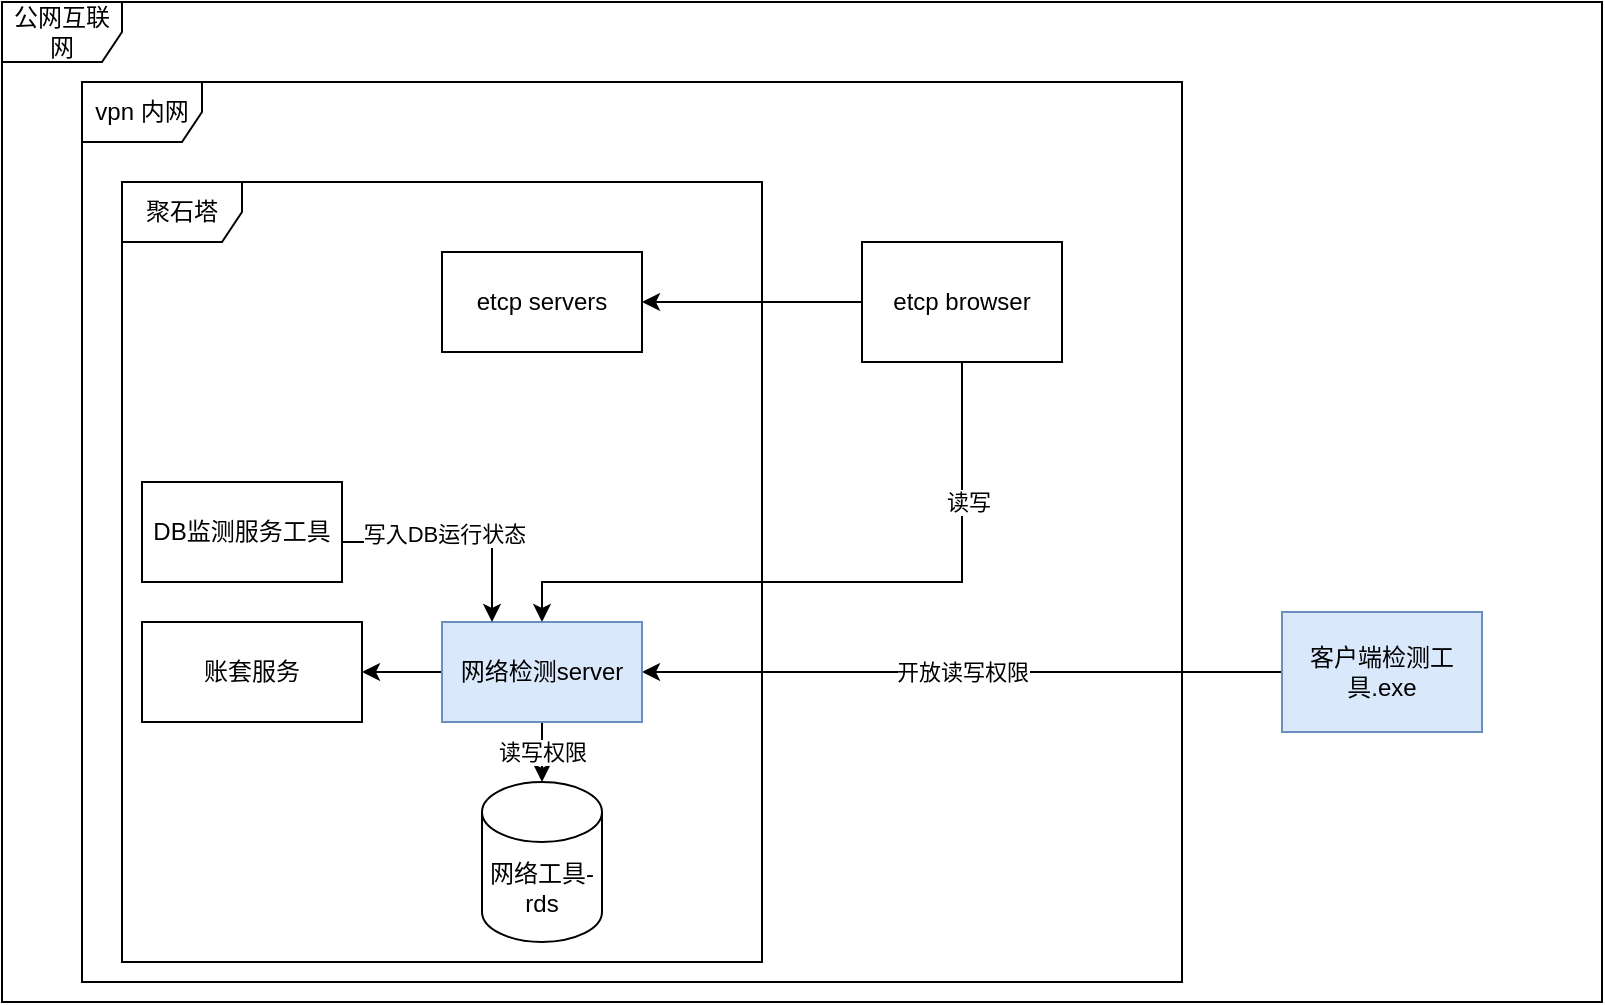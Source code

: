 <mxfile version="14.8.1" type="github">
  <diagram id="EyV2LPgXOLyQaalweFgL" name="第 1 页">
    <mxGraphModel dx="1422" dy="828" grid="1" gridSize="10" guides="1" tooltips="1" connect="1" arrows="1" fold="1" page="1" pageScale="1" pageWidth="827" pageHeight="1169" math="0" shadow="0">
      <root>
        <mxCell id="0" />
        <mxCell id="1" parent="0" />
        <mxCell id="nwsM43AYGJIqE1xGB35u-9" value="公网互联网" style="shape=umlFrame;whiteSpace=wrap;html=1;" vertex="1" parent="1">
          <mxGeometry x="10" y="20" width="800" height="500" as="geometry" />
        </mxCell>
        <mxCell id="nwsM43AYGJIqE1xGB35u-7" value="vpn 内网" style="shape=umlFrame;whiteSpace=wrap;html=1;" vertex="1" parent="1">
          <mxGeometry x="50" y="60" width="550" height="450" as="geometry" />
        </mxCell>
        <mxCell id="nwsM43AYGJIqE1xGB35u-6" value="聚石塔" style="shape=umlFrame;whiteSpace=wrap;html=1;" vertex="1" parent="1">
          <mxGeometry x="70" y="110" width="320" height="390" as="geometry" />
        </mxCell>
        <mxCell id="nwsM43AYGJIqE1xGB35u-2" value="etcp servers" style="rounded=0;whiteSpace=wrap;html=1;" vertex="1" parent="1">
          <mxGeometry x="230" y="145" width="100" height="50" as="geometry" />
        </mxCell>
        <mxCell id="nwsM43AYGJIqE1xGB35u-11" style="edgeStyle=orthogonalEdgeStyle;rounded=0;orthogonalLoop=1;jettySize=auto;html=1;entryX=1;entryY=0.5;entryDx=0;entryDy=0;" edge="1" parent="1" source="nwsM43AYGJIqE1xGB35u-4" target="nwsM43AYGJIqE1xGB35u-2">
          <mxGeometry relative="1" as="geometry" />
        </mxCell>
        <mxCell id="nwsM43AYGJIqE1xGB35u-17" style="edgeStyle=orthogonalEdgeStyle;rounded=0;orthogonalLoop=1;jettySize=auto;html=1;entryX=0.5;entryY=0;entryDx=0;entryDy=0;" edge="1" parent="1" source="nwsM43AYGJIqE1xGB35u-4" target="nwsM43AYGJIqE1xGB35u-12">
          <mxGeometry relative="1" as="geometry">
            <Array as="points">
              <mxPoint x="490" y="310" />
              <mxPoint x="280" y="310" />
            </Array>
          </mxGeometry>
        </mxCell>
        <mxCell id="nwsM43AYGJIqE1xGB35u-23" value="读写" style="edgeLabel;html=1;align=center;verticalAlign=middle;resizable=0;points=[];" vertex="1" connectable="0" parent="nwsM43AYGJIqE1xGB35u-17">
          <mxGeometry x="-0.588" y="3" relative="1" as="geometry">
            <mxPoint as="offset" />
          </mxGeometry>
        </mxCell>
        <mxCell id="nwsM43AYGJIqE1xGB35u-4" value="etcp browser" style="rounded=0;whiteSpace=wrap;html=1;" vertex="1" parent="1">
          <mxGeometry x="440" y="140" width="100" height="60" as="geometry" />
        </mxCell>
        <mxCell id="nwsM43AYGJIqE1xGB35u-31" value="开放读写权限" style="edgeStyle=orthogonalEdgeStyle;rounded=0;orthogonalLoop=1;jettySize=auto;html=1;" edge="1" parent="1" source="nwsM43AYGJIqE1xGB35u-8" target="nwsM43AYGJIqE1xGB35u-12">
          <mxGeometry relative="1" as="geometry" />
        </mxCell>
        <mxCell id="nwsM43AYGJIqE1xGB35u-8" value="客户端检测工具.exe" style="rounded=0;whiteSpace=wrap;html=1;fillColor=#dae8fc;strokeColor=#6c8ebf;" vertex="1" parent="1">
          <mxGeometry x="650" y="325" width="100" height="60" as="geometry" />
        </mxCell>
        <mxCell id="nwsM43AYGJIqE1xGB35u-25" style="edgeStyle=orthogonalEdgeStyle;rounded=0;orthogonalLoop=1;jettySize=auto;html=1;entryX=1;entryY=0.5;entryDx=0;entryDy=0;" edge="1" parent="1" source="nwsM43AYGJIqE1xGB35u-12" target="nwsM43AYGJIqE1xGB35u-24">
          <mxGeometry relative="1" as="geometry" />
        </mxCell>
        <mxCell id="nwsM43AYGJIqE1xGB35u-33" value="读写权限" style="edgeStyle=orthogonalEdgeStyle;rounded=0;orthogonalLoop=1;jettySize=auto;html=1;" edge="1" parent="1" source="nwsM43AYGJIqE1xGB35u-12" target="nwsM43AYGJIqE1xGB35u-32">
          <mxGeometry relative="1" as="geometry" />
        </mxCell>
        <mxCell id="nwsM43AYGJIqE1xGB35u-12" value="网络检测server" style="rounded=0;whiteSpace=wrap;html=1;fillColor=#dae8fc;strokeColor=#6c8ebf;" vertex="1" parent="1">
          <mxGeometry x="230" y="330" width="100" height="50" as="geometry" />
        </mxCell>
        <mxCell id="nwsM43AYGJIqE1xGB35u-24" value="账套服务" style="rounded=0;whiteSpace=wrap;html=1;" vertex="1" parent="1">
          <mxGeometry x="80" y="330" width="110" height="50" as="geometry" />
        </mxCell>
        <mxCell id="nwsM43AYGJIqE1xGB35u-32" value="网络工具-rds" style="shape=cylinder3;whiteSpace=wrap;html=1;boundedLbl=1;backgroundOutline=1;size=15;" vertex="1" parent="1">
          <mxGeometry x="250" y="410" width="60" height="80" as="geometry" />
        </mxCell>
        <mxCell id="nwsM43AYGJIqE1xGB35u-35" style="edgeStyle=orthogonalEdgeStyle;rounded=0;orthogonalLoop=1;jettySize=auto;html=1;entryX=0.25;entryY=0;entryDx=0;entryDy=0;" edge="1" parent="1" source="nwsM43AYGJIqE1xGB35u-34" target="nwsM43AYGJIqE1xGB35u-12">
          <mxGeometry relative="1" as="geometry">
            <Array as="points">
              <mxPoint x="255" y="290" />
            </Array>
          </mxGeometry>
        </mxCell>
        <mxCell id="nwsM43AYGJIqE1xGB35u-36" value="写入DB运行状态" style="edgeLabel;html=1;align=center;verticalAlign=middle;resizable=0;points=[];" vertex="1" connectable="0" parent="nwsM43AYGJIqE1xGB35u-35">
          <mxGeometry x="-0.113" y="4" relative="1" as="geometry">
            <mxPoint as="offset" />
          </mxGeometry>
        </mxCell>
        <mxCell id="nwsM43AYGJIqE1xGB35u-34" value="DB监测服务工具" style="rounded=0;whiteSpace=wrap;html=1;" vertex="1" parent="1">
          <mxGeometry x="80" y="260" width="100" height="50" as="geometry" />
        </mxCell>
      </root>
    </mxGraphModel>
  </diagram>
</mxfile>
